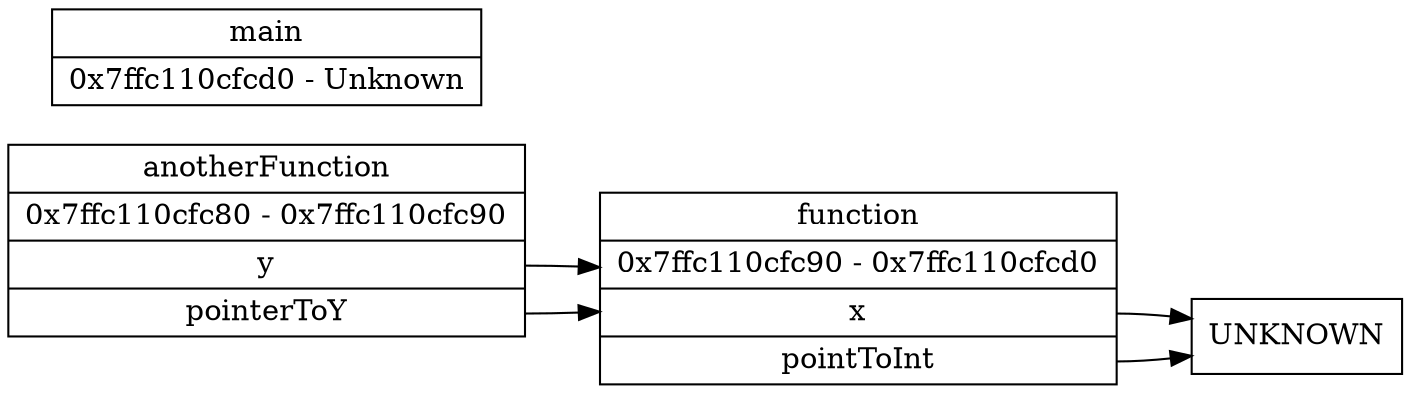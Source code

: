 digraph "Memory Dump" {
	node [shape=record]
	rankdir=LR
	"0x7ffc110cfc80":p0 -> "0x7ffc110cfc90"
	"0x7ffc110cfc80":p1 -> "0x7ffc110cfc90"
	"0x7ffc110cfc80" [label="anotherFunction|0x7ffc110cfc80 - 0x7ffc110cfc90|<p0> y|<p1> pointerToY"]
	"0x7ffc110cfc90":p0 -> UNKNOWN
	"0x7ffc110cfc90":p1 -> UNKNOWN
	"0x7ffc110cfc90" [label="function|0x7ffc110cfc90 - 0x7ffc110cfcd0|<p0> x|<p1> pointToInt"]
	"0x7ffc110cfcd0" [label="main|0x7ffc110cfcd0 - Unknown"]
}